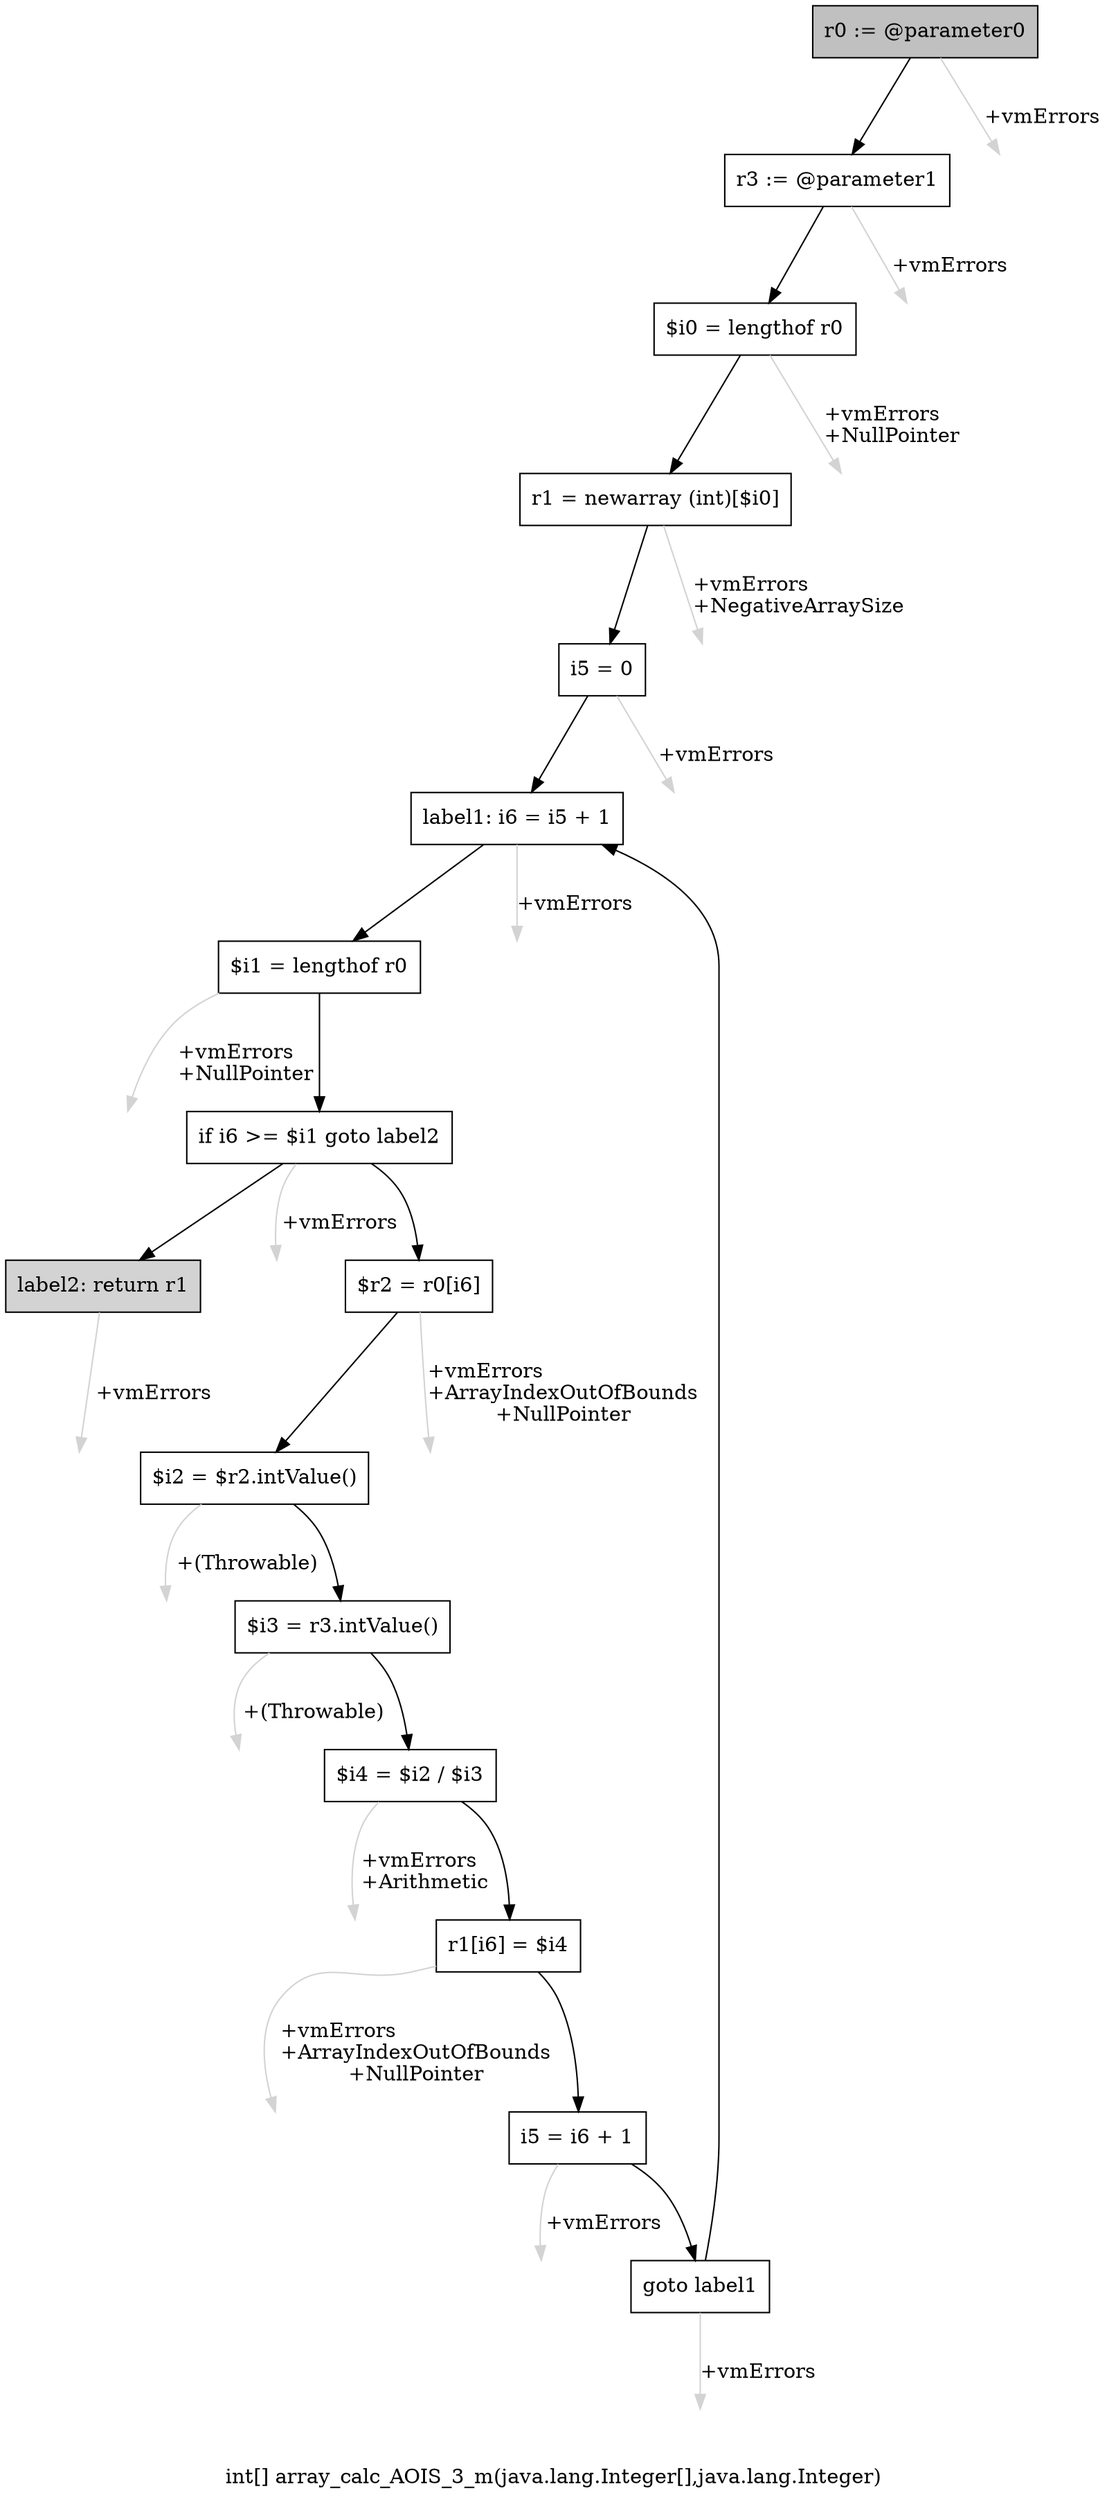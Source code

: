 digraph "int[] array_calc_AOIS_3_m(java.lang.Integer[],java.lang.Integer)" {
    label="int[] array_calc_AOIS_3_m(java.lang.Integer[],java.lang.Integer)";
    node [shape=box];
    "0" [style=filled,fillcolor=gray,label="r0 := @parameter0",];
    "1" [label="r3 := @parameter1",];
    "0"->"1" [color=black,];
    "16" [style=invis,label="Esc",];
    "0"->"16" [color=lightgray,label="\l+vmErrors",];
    "2" [label="$i0 = lengthof r0",];
    "1"->"2" [color=black,];
    "17" [style=invis,label="Esc",];
    "1"->"17" [color=lightgray,label="\l+vmErrors",];
    "3" [label="r1 = newarray (int)[$i0]",];
    "2"->"3" [color=black,];
    "18" [style=invis,label="Esc",];
    "2"->"18" [color=lightgray,label="\l+vmErrors\l+NullPointer",];
    "4" [label="i5 = 0",];
    "3"->"4" [color=black,];
    "19" [style=invis,label="Esc",];
    "3"->"19" [color=lightgray,label="\l+vmErrors\l+NegativeArraySize",];
    "5" [label="label1: i6 = i5 + 1",];
    "4"->"5" [color=black,];
    "20" [style=invis,label="Esc",];
    "4"->"20" [color=lightgray,label="\l+vmErrors",];
    "6" [label="$i1 = lengthof r0",];
    "5"->"6" [color=black,];
    "21" [style=invis,label="Esc",];
    "5"->"21" [color=lightgray,label="\l+vmErrors",];
    "7" [label="if i6 >= $i1 goto label2",];
    "6"->"7" [color=black,];
    "22" [style=invis,label="Esc",];
    "6"->"22" [color=lightgray,label="\l+vmErrors\l+NullPointer",];
    "8" [label="$r2 = r0[i6]",];
    "7"->"8" [color=black,];
    "15" [style=filled,fillcolor=lightgray,label="label2: return r1",];
    "7"->"15" [color=black,];
    "23" [style=invis,label="Esc",];
    "7"->"23" [color=lightgray,label="\l+vmErrors",];
    "9" [label="$i2 = $r2.intValue()",];
    "8"->"9" [color=black,];
    "24" [style=invis,label="Esc",];
    "8"->"24" [color=lightgray,label="\l+vmErrors\l+ArrayIndexOutOfBounds\l+NullPointer",];
    "10" [label="$i3 = r3.intValue()",];
    "9"->"10" [color=black,];
    "25" [style=invis,label="Esc",];
    "9"->"25" [color=lightgray,label="\l+(Throwable)",];
    "11" [label="$i4 = $i2 / $i3",];
    "10"->"11" [color=black,];
    "26" [style=invis,label="Esc",];
    "10"->"26" [color=lightgray,label="\l+(Throwable)",];
    "12" [label="r1[i6] = $i4",];
    "11"->"12" [color=black,];
    "27" [style=invis,label="Esc",];
    "11"->"27" [color=lightgray,label="\l+vmErrors\l+Arithmetic",];
    "13" [label="i5 = i6 + 1",];
    "12"->"13" [color=black,];
    "28" [style=invis,label="Esc",];
    "12"->"28" [color=lightgray,label="\l+vmErrors\l+ArrayIndexOutOfBounds\l+NullPointer",];
    "14" [label="goto label1",];
    "13"->"14" [color=black,];
    "29" [style=invis,label="Esc",];
    "13"->"29" [color=lightgray,label="\l+vmErrors",];
    "14"->"5" [color=black,];
    "30" [style=invis,label="Esc",];
    "14"->"30" [color=lightgray,label="\l+vmErrors",];
    "31" [style=invis,label="Esc",];
    "15"->"31" [color=lightgray,label="\l+vmErrors",];
}
